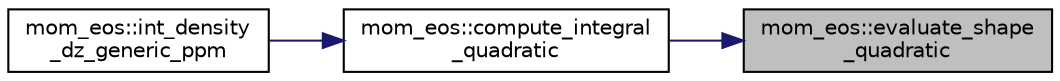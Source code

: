 digraph "mom_eos::evaluate_shape_quadratic"
{
 // INTERACTIVE_SVG=YES
 // LATEX_PDF_SIZE
  edge [fontname="Helvetica",fontsize="10",labelfontname="Helvetica",labelfontsize="10"];
  node [fontname="Helvetica",fontsize="10",shape=record];
  rankdir="RL";
  Node1 [label="mom_eos::evaluate_shape\l_quadratic",height=0.2,width=0.4,color="black", fillcolor="grey75", style="filled", fontcolor="black",tooltip="Evaluation of the nine quadratic shape fn weights and their gradients at (xi,eta)"];
  Node1 -> Node2 [dir="back",color="midnightblue",fontsize="10",style="solid",fontname="Helvetica"];
  Node2 [label="mom_eos::compute_integral\l_quadratic",height=0.2,width=0.4,color="black", fillcolor="white", style="filled",URL="$namespacemom__eos.html#ab9ad774110cfa4cb44666592ddcf689c",tooltip="Compute the integral of the quadratic function."];
  Node2 -> Node3 [dir="back",color="midnightblue",fontsize="10",style="solid",fontname="Helvetica"];
  Node3 [label="mom_eos::int_density\l_dz_generic_ppm",height=0.2,width=0.4,color="black", fillcolor="white", style="filled",URL="$namespacemom__eos.html#a594df0f0a5756c77a5c7e5a5c2e36a20",tooltip="Compute pressure gradient force integrals for the case where T and S are parabolic profiles."];
}
